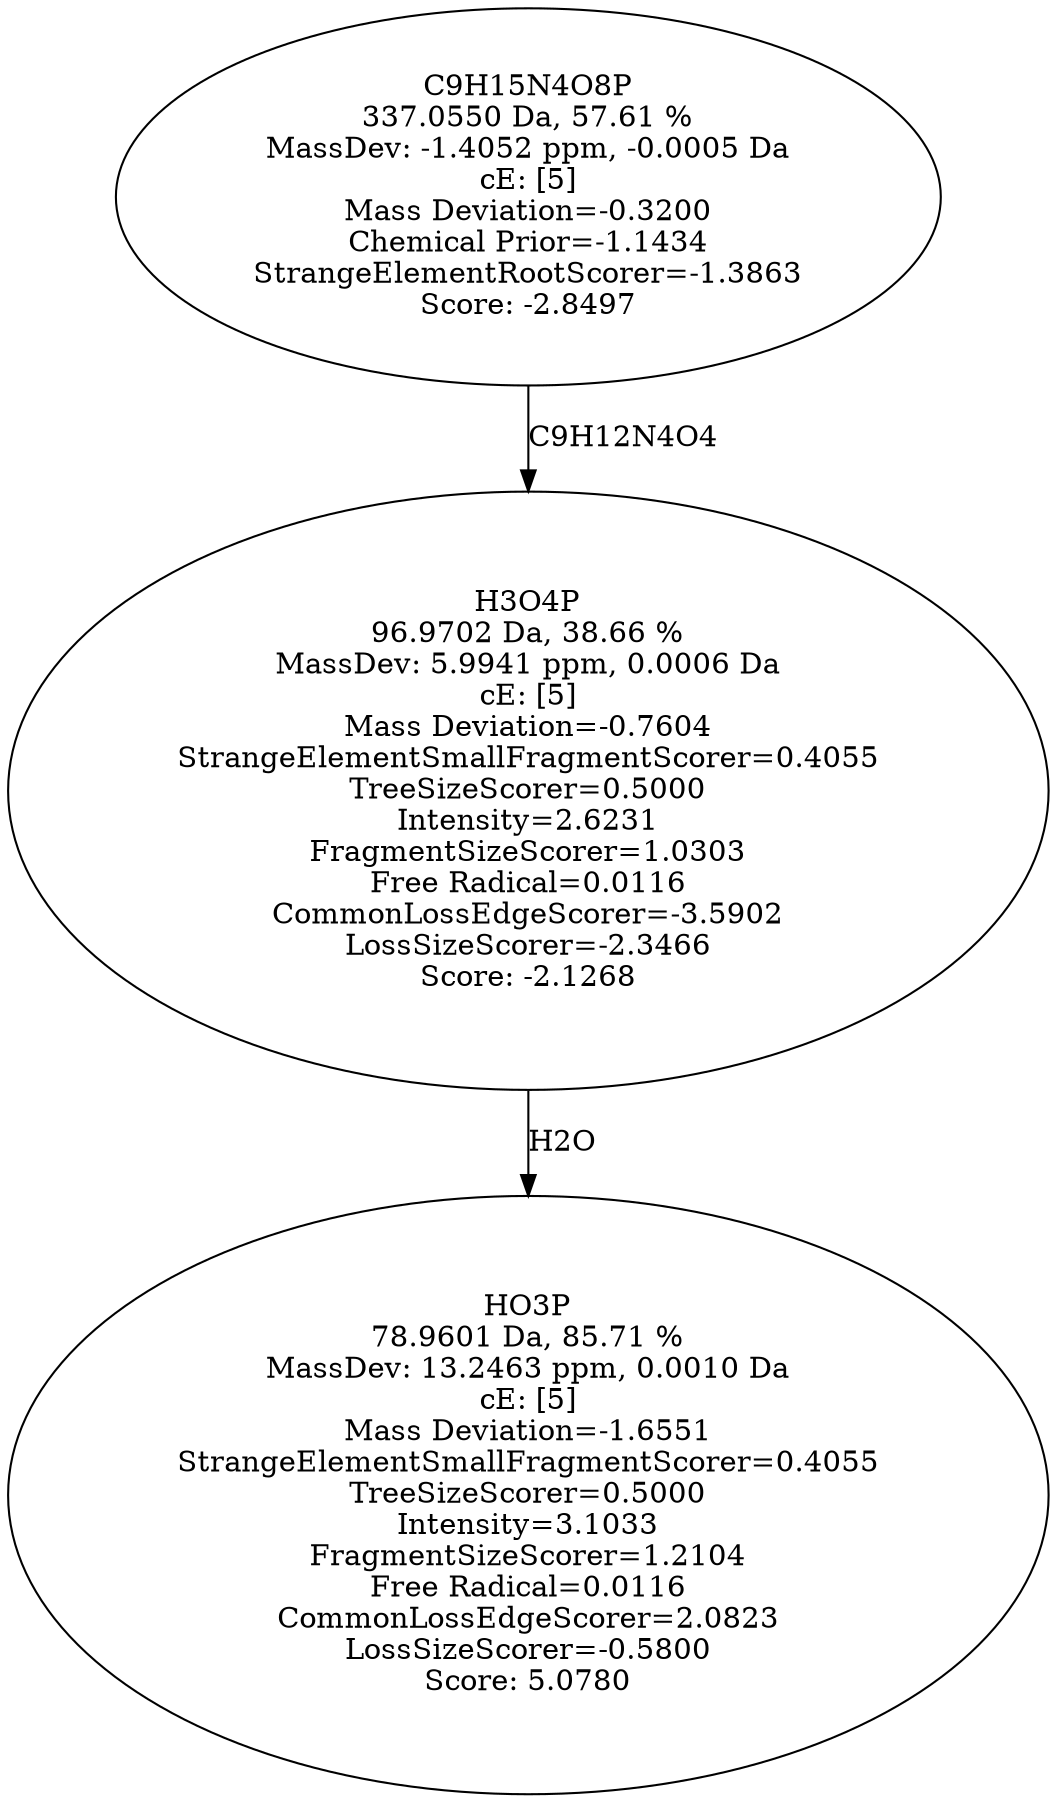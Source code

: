 strict digraph {
v1 [label="HO3P\n78.9601 Da, 85.71 %\nMassDev: 13.2463 ppm, 0.0010 Da\ncE: [5]\nMass Deviation=-1.6551\nStrangeElementSmallFragmentScorer=0.4055\nTreeSizeScorer=0.5000\nIntensity=3.1033\nFragmentSizeScorer=1.2104\nFree Radical=0.0116\nCommonLossEdgeScorer=2.0823\nLossSizeScorer=-0.5800\nScore: 5.0780"];
v2 [label="H3O4P\n96.9702 Da, 38.66 %\nMassDev: 5.9941 ppm, 0.0006 Da\ncE: [5]\nMass Deviation=-0.7604\nStrangeElementSmallFragmentScorer=0.4055\nTreeSizeScorer=0.5000\nIntensity=2.6231\nFragmentSizeScorer=1.0303\nFree Radical=0.0116\nCommonLossEdgeScorer=-3.5902\nLossSizeScorer=-2.3466\nScore: -2.1268"];
v3 [label="C9H15N4O8P\n337.0550 Da, 57.61 %\nMassDev: -1.4052 ppm, -0.0005 Da\ncE: [5]\nMass Deviation=-0.3200\nChemical Prior=-1.1434\nStrangeElementRootScorer=-1.3863\nScore: -2.8497"];
v2 -> v1 [label="H2O"];
v3 -> v2 [label="C9H12N4O4"];
}